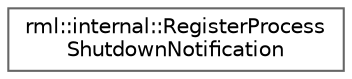 digraph "类继承关系图"
{
 // LATEX_PDF_SIZE
  bgcolor="transparent";
  edge [fontname=Helvetica,fontsize=10,labelfontname=Helvetica,labelfontsize=10];
  node [fontname=Helvetica,fontsize=10,shape=box,height=0.2,width=0.4];
  rankdir="LR";
  Node0 [id="Node000000",label="rml::internal::RegisterProcess\lShutdownNotification",height=0.2,width=0.4,color="grey40", fillcolor="white", style="filled",URL="$structrml_1_1internal_1_1_register_process_shutdown_notification.html",tooltip=" "];
}
